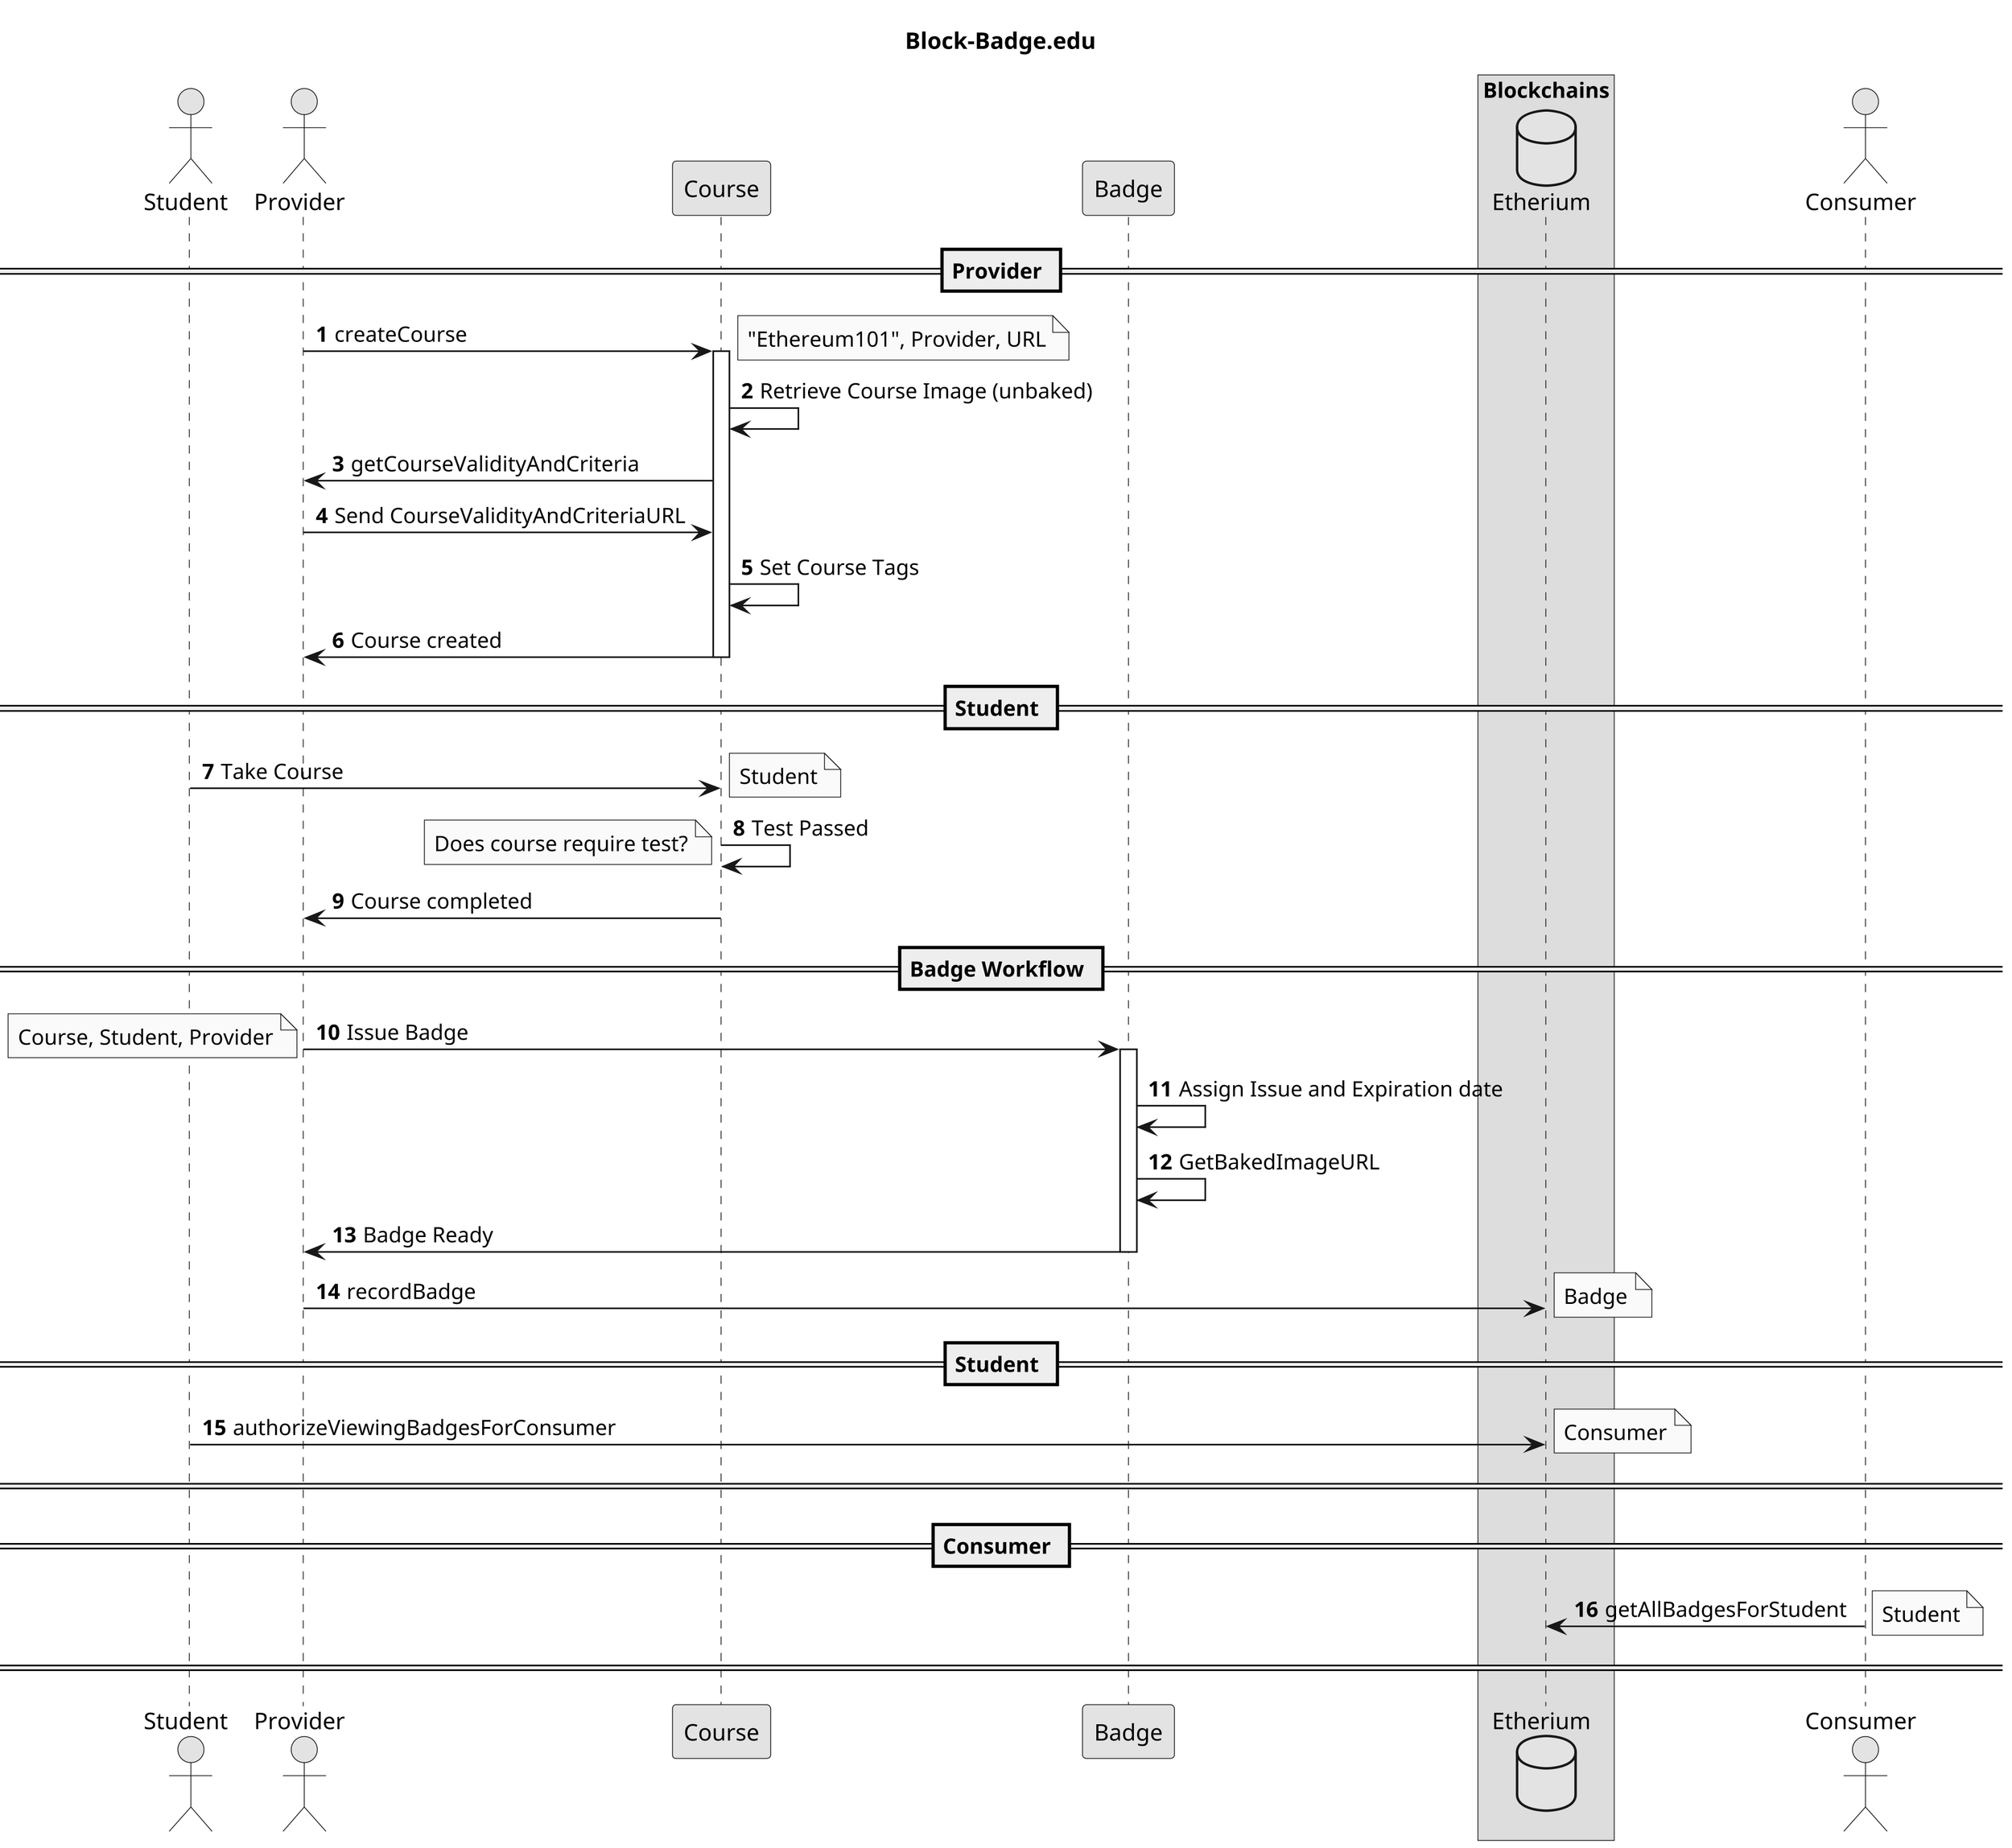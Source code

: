 @startuml

title Block-Badge.edu

skinparam monochrome true
skinparam dpi 300

autonumber

actor Student
actor Provider
database "Etherium"

== Provider ==

Provider -> Course: createCourse
note right: "Ethereum101", Provider, URL
activate Course
Course -> Course: Retrieve Course Image (unbaked)
Course -> Provider: getCourseValidityAndCriteria
Provider -> Course: Send CourseValidityAndCriteriaURL
Course -> Course: Set Course Tags
Course -> Provider: Course created
deactivate Course

== Student ==

Student -> Course: Take Course
note right: Student
Course -> Course: Test Passed
note left: Does course require test?
Course -> Provider: Course completed

== Badge Workflow ==

Provider -> Badge: Issue Badge
note left: Course, Student, Provider
activate Badge
Badge -> Badge: Assign Issue and Expiration date
Badge -> Badge: GetBakedImageURL
Badge -> Provider: Badge Ready
deactivate Badge
Provider -> Etherium: recordBadge
note right: Badge

  box "Blockchains"
    participant Etherium
  end box

actor Consumer

== Student ==

Student -> Etherium: authorizeViewingBadgesForConsumer
note right: Consumer

==  ==

== Consumer ==

Consumer -> Etherium: getAllBadgesForStudent
note right: Student

==  ==

@enduml
